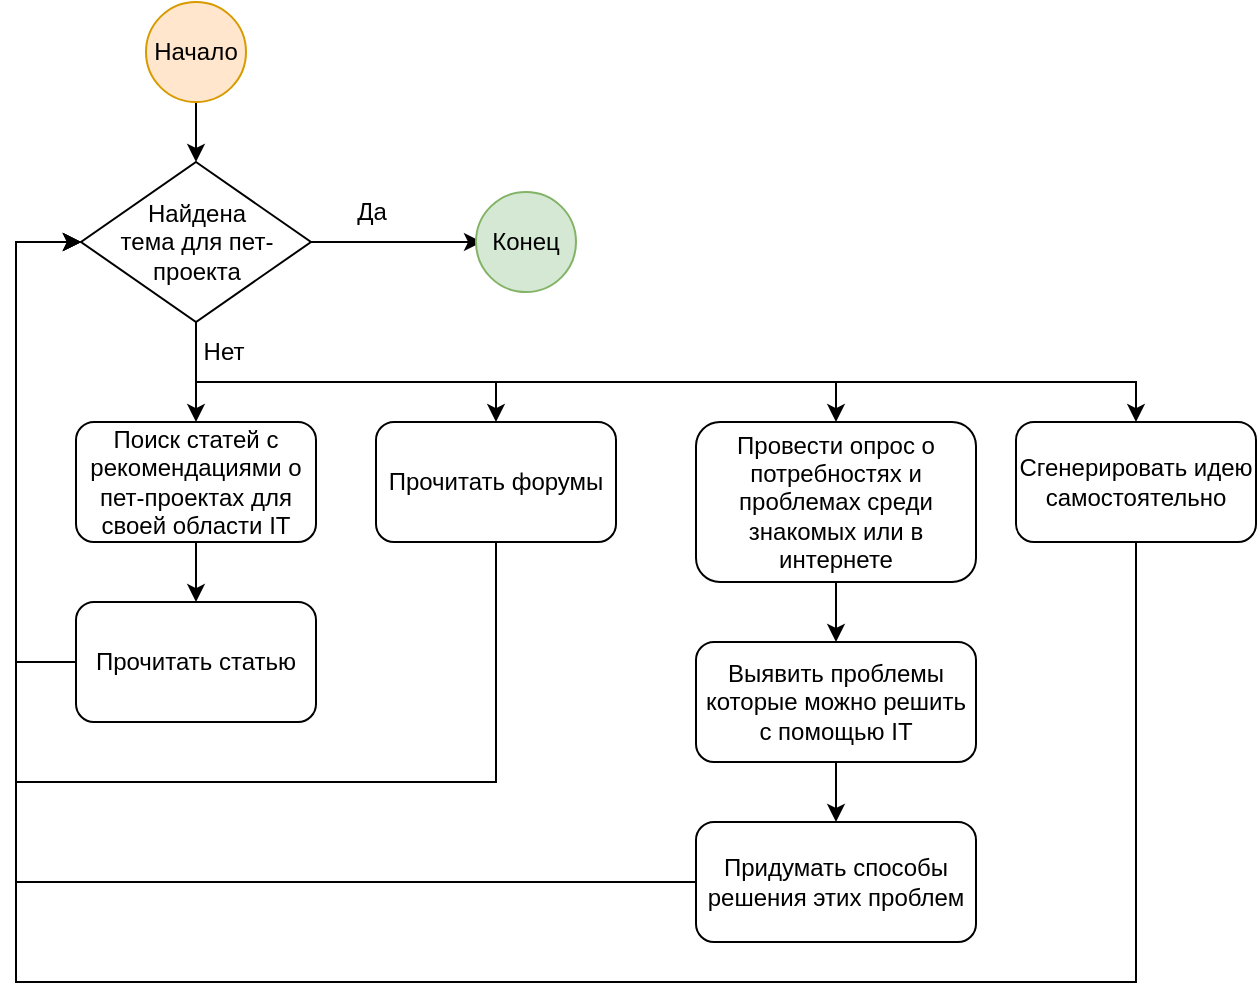 <mxfile version="20.5.3" type="device" pages="3"><diagram id="2lOVZuBWf6QniUmPYdVK" name="Поиск пет-проекта"><mxGraphModel dx="1468" dy="928" grid="1" gridSize="10" guides="1" tooltips="1" connect="1" arrows="1" fold="1" page="1" pageScale="1" pageWidth="827" pageHeight="1169" math="0" shadow="0"><root><mxCell id="0"/><mxCell id="1" parent="0"/><mxCell id="DqIhA3Y2AXgghRxV3WB7-12" style="edgeStyle=orthogonalEdgeStyle;rounded=0;orthogonalLoop=1;jettySize=auto;html=1;entryX=0.5;entryY=0;entryDx=0;entryDy=0;" edge="1" parent="1" source="DqIhA3Y2AXgghRxV3WB7-1" target="DqIhA3Y2AXgghRxV3WB7-5"><mxGeometry relative="1" as="geometry"/></mxCell><mxCell id="DqIhA3Y2AXgghRxV3WB7-1" value="Начало" style="ellipse;whiteSpace=wrap;html=1;aspect=fixed;fillColor=#ffe6cc;strokeColor=#d79b00;" vertex="1" parent="1"><mxGeometry x="345" y="150" width="50" height="50" as="geometry"/></mxCell><mxCell id="DqIhA3Y2AXgghRxV3WB7-13" style="edgeStyle=orthogonalEdgeStyle;rounded=0;orthogonalLoop=1;jettySize=auto;html=1;entryX=0;entryY=0.5;entryDx=0;entryDy=0;" edge="1" parent="1" source="DqIhA3Y2AXgghRxV3WB7-3" target="DqIhA3Y2AXgghRxV3WB7-5"><mxGeometry relative="1" as="geometry"><mxPoint x="260" y="290" as="targetPoint"/><Array as="points"><mxPoint x="280" y="480"/><mxPoint x="280" y="270"/></Array></mxGeometry></mxCell><mxCell id="DqIhA3Y2AXgghRxV3WB7-3" value="Прочитать статью" style="rounded=1;whiteSpace=wrap;html=1;" vertex="1" parent="1"><mxGeometry x="310" y="450.02" width="120" height="60" as="geometry"/></mxCell><mxCell id="DqIhA3Y2AXgghRxV3WB7-10" style="edgeStyle=orthogonalEdgeStyle;rounded=0;orthogonalLoop=1;jettySize=auto;html=1;entryX=0.5;entryY=0;entryDx=0;entryDy=0;" edge="1" parent="1" source="DqIhA3Y2AXgghRxV3WB7-4" target="DqIhA3Y2AXgghRxV3WB7-3"><mxGeometry relative="1" as="geometry"/></mxCell><mxCell id="DqIhA3Y2AXgghRxV3WB7-4" value="Поиск статей с рекомендациями о пет-проектах для своей области IT" style="rounded=1;whiteSpace=wrap;html=1;" vertex="1" parent="1"><mxGeometry x="310" y="360.02" width="120" height="60" as="geometry"/></mxCell><mxCell id="DqIhA3Y2AXgghRxV3WB7-11" style="edgeStyle=orthogonalEdgeStyle;rounded=0;orthogonalLoop=1;jettySize=auto;html=1;entryX=0.5;entryY=0;entryDx=0;entryDy=0;exitX=0.5;exitY=1;exitDx=0;exitDy=0;" edge="1" parent="1" source="DqIhA3Y2AXgghRxV3WB7-5" target="DqIhA3Y2AXgghRxV3WB7-4"><mxGeometry relative="1" as="geometry"><mxPoint x="370.0" y="330" as="sourcePoint"/><Array as="points"/></mxGeometry></mxCell><mxCell id="DqIhA3Y2AXgghRxV3WB7-14" style="edgeStyle=orthogonalEdgeStyle;rounded=0;orthogonalLoop=1;jettySize=auto;html=1;exitX=0.5;exitY=1;exitDx=0;exitDy=0;entryX=0.5;entryY=0;entryDx=0;entryDy=0;" edge="1" parent="1" source="DqIhA3Y2AXgghRxV3WB7-5" target="DqIhA3Y2AXgghRxV3WB7-6"><mxGeometry relative="1" as="geometry"><mxPoint x="370.0" y="330" as="sourcePoint"/><mxPoint x="540" y="360" as="targetPoint"/><Array as="points"><mxPoint x="370" y="340"/><mxPoint x="520" y="340"/></Array></mxGeometry></mxCell><mxCell id="DqIhA3Y2AXgghRxV3WB7-19" style="edgeStyle=orthogonalEdgeStyle;rounded=0;orthogonalLoop=1;jettySize=auto;html=1;" edge="1" parent="1" source="DqIhA3Y2AXgghRxV3WB7-5" target="DqIhA3Y2AXgghRxV3WB7-18"><mxGeometry relative="1" as="geometry"><Array as="points"><mxPoint x="370" y="340"/><mxPoint x="840" y="340"/></Array></mxGeometry></mxCell><mxCell id="DqIhA3Y2AXgghRxV3WB7-21" style="edgeStyle=orthogonalEdgeStyle;rounded=0;orthogonalLoop=1;jettySize=auto;html=1;" edge="1" parent="1" source="DqIhA3Y2AXgghRxV3WB7-5"><mxGeometry relative="1" as="geometry"><mxPoint x="513" y="270" as="targetPoint"/></mxGeometry></mxCell><mxCell id="oGjMpJ4Pp9eo3bC0v5wR-2" style="edgeStyle=orthogonalEdgeStyle;rounded=0;orthogonalLoop=1;jettySize=auto;html=1;entryX=0.5;entryY=0;entryDx=0;entryDy=0;" edge="1" parent="1" source="DqIhA3Y2AXgghRxV3WB7-5" target="KzqCQTsFyohLVOaWaVs1-1"><mxGeometry relative="1" as="geometry"><mxPoint x="700" y="360" as="targetPoint"/><Array as="points"><mxPoint x="370" y="340"/><mxPoint x="690" y="340"/></Array></mxGeometry></mxCell><mxCell id="DqIhA3Y2AXgghRxV3WB7-5" value="Найдена &lt;br&gt;тема для пет-проекта" style="rhombus;whiteSpace=wrap;html=1;" vertex="1" parent="1"><mxGeometry x="312.5" y="230" width="115" height="80" as="geometry"/></mxCell><mxCell id="DqIhA3Y2AXgghRxV3WB7-17" style="edgeStyle=orthogonalEdgeStyle;rounded=0;orthogonalLoop=1;jettySize=auto;html=1;entryX=0;entryY=0.5;entryDx=0;entryDy=0;" edge="1" parent="1" source="DqIhA3Y2AXgghRxV3WB7-6" target="DqIhA3Y2AXgghRxV3WB7-5"><mxGeometry relative="1" as="geometry"><Array as="points"><mxPoint x="520" y="540"/><mxPoint x="280" y="540"/><mxPoint x="280" y="270"/></Array></mxGeometry></mxCell><mxCell id="DqIhA3Y2AXgghRxV3WB7-6" value="Прочитать форумы" style="rounded=1;whiteSpace=wrap;html=1;" vertex="1" parent="1"><mxGeometry x="460" y="360.02" width="120" height="60" as="geometry"/></mxCell><mxCell id="DqIhA3Y2AXgghRxV3WB7-15" value="Нет" style="text;html=1;strokeColor=none;fillColor=none;align=center;verticalAlign=middle;whiteSpace=wrap;rounded=0;" vertex="1" parent="1"><mxGeometry x="354" y="310" width="60" height="30" as="geometry"/></mxCell><mxCell id="DqIhA3Y2AXgghRxV3WB7-16" value="Да" style="text;html=1;strokeColor=none;fillColor=none;align=center;verticalAlign=middle;whiteSpace=wrap;rounded=0;" vertex="1" parent="1"><mxGeometry x="427.5" y="240" width="60" height="30" as="geometry"/></mxCell><mxCell id="DqIhA3Y2AXgghRxV3WB7-26" style="edgeStyle=orthogonalEdgeStyle;rounded=0;orthogonalLoop=1;jettySize=auto;html=1;entryX=0;entryY=0.5;entryDx=0;entryDy=0;" edge="1" parent="1" source="DqIhA3Y2AXgghRxV3WB7-18" target="DqIhA3Y2AXgghRxV3WB7-5"><mxGeometry relative="1" as="geometry"><Array as="points"><mxPoint x="840" y="640"/><mxPoint x="280" y="640"/><mxPoint x="280" y="270"/></Array></mxGeometry></mxCell><mxCell id="DqIhA3Y2AXgghRxV3WB7-18" value="Сгенерировать идею самостоятельно" style="rounded=1;whiteSpace=wrap;html=1;" vertex="1" parent="1"><mxGeometry x="780" y="360.02" width="120" height="60" as="geometry"/></mxCell><mxCell id="DqIhA3Y2AXgghRxV3WB7-23" value="Конец" style="ellipse;whiteSpace=wrap;html=1;aspect=fixed;fillColor=#d5e8d4;strokeColor=#82b366;" vertex="1" parent="1"><mxGeometry x="510" y="245" width="50" height="50" as="geometry"/></mxCell><mxCell id="KzqCQTsFyohLVOaWaVs1-4" value="" style="edgeStyle=orthogonalEdgeStyle;rounded=0;orthogonalLoop=1;jettySize=auto;html=1;" edge="1" parent="1" source="KzqCQTsFyohLVOaWaVs1-1" target="KzqCQTsFyohLVOaWaVs1-3"><mxGeometry relative="1" as="geometry"/></mxCell><mxCell id="KzqCQTsFyohLVOaWaVs1-1" value="Провести опрос о потребностях и проблемах среди знакомых или в интернете" style="rounded=1;whiteSpace=wrap;html=1;" vertex="1" parent="1"><mxGeometry x="620" y="360.02" width="140" height="80" as="geometry"/></mxCell><mxCell id="KzqCQTsFyohLVOaWaVs1-6" value="" style="edgeStyle=orthogonalEdgeStyle;rounded=0;orthogonalLoop=1;jettySize=auto;html=1;" edge="1" parent="1" source="KzqCQTsFyohLVOaWaVs1-3" target="KzqCQTsFyohLVOaWaVs1-5"><mxGeometry relative="1" as="geometry"/></mxCell><mxCell id="KzqCQTsFyohLVOaWaVs1-3" value="Выявить проблемы которые можно решить с помощью IT" style="rounded=1;whiteSpace=wrap;html=1;" vertex="1" parent="1"><mxGeometry x="620" y="470" width="140" height="60" as="geometry"/></mxCell><mxCell id="KzqCQTsFyohLVOaWaVs1-8" style="edgeStyle=orthogonalEdgeStyle;rounded=0;orthogonalLoop=1;jettySize=auto;html=1;entryX=0;entryY=0.5;entryDx=0;entryDy=0;" edge="1" parent="1" source="KzqCQTsFyohLVOaWaVs1-5" target="DqIhA3Y2AXgghRxV3WB7-5"><mxGeometry relative="1" as="geometry"><mxPoint x="590.0" y="590" as="targetPoint"/><Array as="points"><mxPoint x="280" y="590"/><mxPoint x="280" y="270"/></Array></mxGeometry></mxCell><mxCell id="KzqCQTsFyohLVOaWaVs1-5" value="Придумать способы решения этих проблем" style="rounded=1;whiteSpace=wrap;html=1;" vertex="1" parent="1"><mxGeometry x="620" y="560" width="140" height="60" as="geometry"/></mxCell></root></mxGraphModel></diagram><diagram id="UJpGIwO4-A3EDCCmxUWE" name="Поиск хакатона"><mxGraphModel dx="864" dy="546" grid="1" gridSize="10" guides="1" tooltips="1" connect="1" arrows="1" fold="1" page="1" pageScale="1" pageWidth="827" pageHeight="1169" math="0" shadow="0"><root><mxCell id="0"/><mxCell id="1" parent="0"/><mxCell id="p2KZJ1mnx6SQJ6JmgM3l-1" style="edgeStyle=orthogonalEdgeStyle;rounded=0;orthogonalLoop=1;jettySize=auto;html=1;entryX=0.5;entryY=0;entryDx=0;entryDy=0;" edge="1" parent="1" source="p2KZJ1mnx6SQJ6JmgM3l-2" target="p2KZJ1mnx6SQJ6JmgM3l-4"><mxGeometry relative="1" as="geometry"/></mxCell><mxCell id="p2KZJ1mnx6SQJ6JmgM3l-2" value="Начало" style="ellipse;whiteSpace=wrap;html=1;aspect=fixed;fillColor=#ffe6cc;strokeColor=#d79b00;" vertex="1" parent="1"><mxGeometry x="312.5" y="70" width="50" height="50" as="geometry"/></mxCell><mxCell id="p2KZJ1mnx6SQJ6JmgM3l-3" style="edgeStyle=orthogonalEdgeStyle;rounded=0;orthogonalLoop=1;jettySize=auto;html=1;" edge="1" parent="1" source="p2KZJ1mnx6SQJ6JmgM3l-4"><mxGeometry relative="1" as="geometry"><mxPoint x="480.5" y="210" as="targetPoint"/></mxGeometry></mxCell><mxCell id="p2KZJ1mnx6SQJ6JmgM3l-8" style="edgeStyle=orthogonalEdgeStyle;rounded=0;orthogonalLoop=1;jettySize=auto;html=1;entryX=0.5;entryY=0;entryDx=0;entryDy=0;" edge="1" parent="1" source="p2KZJ1mnx6SQJ6JmgM3l-4" target="p2KZJ1mnx6SQJ6JmgM3l-7"><mxGeometry relative="1" as="geometry"/></mxCell><mxCell id="kb5p7DiBkWxlHz9XpEZ0-2" style="edgeStyle=orthogonalEdgeStyle;rounded=0;orthogonalLoop=1;jettySize=auto;html=1;exitX=0.5;exitY=1;exitDx=0;exitDy=0;entryX=0.5;entryY=0;entryDx=0;entryDy=0;" edge="1" parent="1" source="p2KZJ1mnx6SQJ6JmgM3l-4" target="kb5p7DiBkWxlHz9XpEZ0-1"><mxGeometry relative="1" as="geometry"><Array as="points"><mxPoint x="338" y="260"/><mxPoint x="670" y="260"/></Array></mxGeometry></mxCell><mxCell id="p2KZJ1mnx6SQJ6JmgM3l-4" value="Найден хакатон" style="rhombus;whiteSpace=wrap;html=1;" vertex="1" parent="1"><mxGeometry x="280" y="170" width="115" height="80" as="geometry"/></mxCell><mxCell id="p2KZJ1mnx6SQJ6JmgM3l-5" value="Да" style="text;html=1;strokeColor=none;fillColor=none;align=center;verticalAlign=middle;whiteSpace=wrap;rounded=0;" vertex="1" parent="1"><mxGeometry x="395" y="180" width="60" height="30" as="geometry"/></mxCell><mxCell id="p2KZJ1mnx6SQJ6JmgM3l-6" value="Конец" style="ellipse;whiteSpace=wrap;html=1;aspect=fixed;fillColor=#d5e8d4;strokeColor=#82b366;" vertex="1" parent="1"><mxGeometry x="477.5" y="185" width="50" height="50" as="geometry"/></mxCell><mxCell id="Rfe4WbV9eDbqBP-980Ts-2" value="" style="edgeStyle=orthogonalEdgeStyle;rounded=0;orthogonalLoop=1;jettySize=auto;html=1;exitX=0.5;exitY=1;exitDx=0;exitDy=0;entryX=0.5;entryY=0;entryDx=0;entryDy=0;" edge="1" parent="1" source="Rfe4WbV9eDbqBP-980Ts-1" target="Rfe4WbV9eDbqBP-980Ts-6"><mxGeometry relative="1" as="geometry"/></mxCell><mxCell id="Rfe4WbV9eDbqBP-980Ts-4" value="" style="edgeStyle=orthogonalEdgeStyle;rounded=0;orthogonalLoop=1;jettySize=auto;html=1;exitX=1;exitY=0.5;exitDx=0;exitDy=0;entryX=0.5;entryY=0;entryDx=0;entryDy=0;" edge="1" parent="1" source="Rfe4WbV9eDbqBP-980Ts-6" target="Rfe4WbV9eDbqBP-980Ts-3"><mxGeometry relative="1" as="geometry"><mxPoint x="340" y="590" as="targetPoint"/><Array as="points"><mxPoint x="515" y="500"/></Array></mxGeometry></mxCell><mxCell id="Rfe4WbV9eDbqBP-980Ts-7" style="edgeStyle=orthogonalEdgeStyle;rounded=0;orthogonalLoop=1;jettySize=auto;html=1;entryX=0.5;entryY=0;entryDx=0;entryDy=0;" edge="1" parent="1" source="p2KZJ1mnx6SQJ6JmgM3l-7" target="Rfe4WbV9eDbqBP-980Ts-1"><mxGeometry relative="1" as="geometry"/></mxCell><mxCell id="p2KZJ1mnx6SQJ6JmgM3l-7" value="Найти сайт/сообщество с хакатонами" style="rounded=1;whiteSpace=wrap;html=1;" vertex="1" parent="1"><mxGeometry x="277.5" y="280" width="120" height="60" as="geometry"/></mxCell><mxCell id="Rfe4WbV9eDbqBP-980Ts-1" value="Прочитать информацию о предлагаемых хакатонах" style="rounded=1;whiteSpace=wrap;html=1;" vertex="1" parent="1"><mxGeometry x="277.5" y="370" width="120" height="60" as="geometry"/></mxCell><mxCell id="QVwfdujfjfsO6-1d7CjC-2" value="" style="edgeStyle=orthogonalEdgeStyle;rounded=0;orthogonalLoop=1;jettySize=auto;html=1;" edge="1" parent="1" source="Rfe4WbV9eDbqBP-980Ts-3" target="QVwfdujfjfsO6-1d7CjC-1"><mxGeometry relative="1" as="geometry"><Array as="points"><mxPoint x="515" y="600"/><mxPoint x="460" y="600"/><mxPoint x="460" y="690"/></Array></mxGeometry></mxCell><mxCell id="Rfe4WbV9eDbqBP-980Ts-3" value="Подписаться на рассылку или новости о новых хакатонах" style="rounded=1;whiteSpace=wrap;html=1;" vertex="1" parent="1"><mxGeometry x="455" y="570" width="120" height="60" as="geometry"/></mxCell><mxCell id="Rfe4WbV9eDbqBP-980Ts-9" value="" style="edgeStyle=orthogonalEdgeStyle;rounded=0;orthogonalLoop=1;jettySize=auto;html=1;entryX=0;entryY=0.5;entryDx=0;entryDy=0;" edge="1" parent="1" source="Rfe4WbV9eDbqBP-980Ts-6" target="p2KZJ1mnx6SQJ6JmgM3l-4"><mxGeometry relative="1" as="geometry"><mxPoint x="320" y="585" as="targetPoint"/><Array as="points"><mxPoint x="250" y="500"/><mxPoint x="250" y="210"/></Array></mxGeometry></mxCell><mxCell id="Rfe4WbV9eDbqBP-980Ts-6" value="Хочу получать информацию о новых хакатонах" style="rhombus;whiteSpace=wrap;html=1;" vertex="1" parent="1"><mxGeometry x="267.5" y="460" width="140" height="80" as="geometry"/></mxCell><mxCell id="Rfe4WbV9eDbqBP-980Ts-10" value="Да" style="text;html=1;strokeColor=none;fillColor=none;align=center;verticalAlign=middle;whiteSpace=wrap;rounded=0;" vertex="1" parent="1"><mxGeometry x="407.5" y="470" width="60" height="30" as="geometry"/></mxCell><mxCell id="mpNEnVkP__jVvJj0R5J_-1" value="Нет" style="text;html=1;strokeColor=none;fillColor=none;align=center;verticalAlign=middle;whiteSpace=wrap;rounded=0;" vertex="1" parent="1"><mxGeometry x="300" y="250" width="30" height="30" as="geometry"/></mxCell><mxCell id="mpNEnVkP__jVvJj0R5J_-3" value="Нет" style="text;html=1;strokeColor=none;fillColor=none;align=center;verticalAlign=middle;whiteSpace=wrap;rounded=0;" vertex="1" parent="1"><mxGeometry x="250" y="470" width="30" height="30" as="geometry"/></mxCell><mxCell id="kb5p7DiBkWxlHz9XpEZ0-3" style="edgeStyle=orthogonalEdgeStyle;rounded=0;orthogonalLoop=1;jettySize=auto;html=1;entryX=0;entryY=0.5;entryDx=0;entryDy=0;" edge="1" parent="1" source="kb5p7DiBkWxlHz9XpEZ0-1" target="p2KZJ1mnx6SQJ6JmgM3l-4"><mxGeometry relative="1" as="geometry"><Array as="points"><mxPoint x="670" y="670"/><mxPoint x="220" y="670"/><mxPoint x="220" y="210"/></Array></mxGeometry></mxCell><mxCell id="kb5p7DiBkWxlHz9XpEZ0-1" value="Поиск хакатона с помощью нетворкинга" style="rounded=1;whiteSpace=wrap;html=1;" vertex="1" parent="1"><mxGeometry x="610" y="290" width="120" height="60" as="geometry"/></mxCell><mxCell id="QVwfdujfjfsO6-1d7CjC-3" style="edgeStyle=orthogonalEdgeStyle;rounded=0;orthogonalLoop=1;jettySize=auto;html=1;entryX=0;entryY=0.5;entryDx=0;entryDy=0;" edge="1" parent="1" source="QVwfdujfjfsO6-1d7CjC-1" target="p2KZJ1mnx6SQJ6JmgM3l-4"><mxGeometry relative="1" as="geometry"><mxPoint x="280" y="210" as="targetPoint"/><Array as="points"><mxPoint x="220" y="600"/><mxPoint x="220" y="210"/></Array></mxGeometry></mxCell><mxCell id="QVwfdujfjfsO6-1d7CjC-1" value="Ознакомиться с информацией из рассылки" style="rounded=1;whiteSpace=wrap;html=1;" vertex="1" parent="1"><mxGeometry x="277.5" y="570" width="120" height="60" as="geometry"/></mxCell></root></mxGraphModel></diagram><diagram id="dyiH21uGPG6K2Yk_t6eh" name="Поиск команды"><mxGraphModel dx="864" dy="546" grid="1" gridSize="10" guides="1" tooltips="1" connect="1" arrows="1" fold="1" page="1" pageScale="1" pageWidth="827" pageHeight="1169" math="0" shadow="0"><root><mxCell id="0"/><mxCell id="1" parent="0"/><mxCell id="jxhYxPBjPzCqWo9jlN94-1" style="edgeStyle=orthogonalEdgeStyle;rounded=0;orthogonalLoop=1;jettySize=auto;html=1;entryX=0.5;entryY=0;entryDx=0;entryDy=0;" edge="1" parent="1" source="jxhYxPBjPzCqWo9jlN94-2" target="jxhYxPBjPzCqWo9jlN94-4"><mxGeometry relative="1" as="geometry"/></mxCell><mxCell id="jxhYxPBjPzCqWo9jlN94-2" value="Начало" style="ellipse;whiteSpace=wrap;html=1;aspect=fixed;fillColor=#ffe6cc;strokeColor=#d79b00;" vertex="1" parent="1"><mxGeometry x="312.5" y="70" width="50" height="50" as="geometry"/></mxCell><mxCell id="jxhYxPBjPzCqWo9jlN94-3" style="edgeStyle=orthogonalEdgeStyle;rounded=0;orthogonalLoop=1;jettySize=auto;html=1;" edge="1" parent="1" source="jxhYxPBjPzCqWo9jlN94-4"><mxGeometry relative="1" as="geometry"><mxPoint x="480.5" y="210" as="targetPoint"/></mxGeometry></mxCell><mxCell id="jxhYxPBjPzCqWo9jlN94-12" value="" style="edgeStyle=orthogonalEdgeStyle;rounded=0;orthogonalLoop=1;jettySize=auto;html=1;entryX=0;entryY=0.5;entryDx=0;entryDy=0;" edge="1" parent="1" source="jxhYxPBjPzCqWo9jlN94-4" target="OxJWfDsDibf45VoP7Dks-3"><mxGeometry relative="1" as="geometry"><mxPoint x="337.5" y="290" as="targetPoint"/><Array as="points"><mxPoint x="338" y="340"/></Array></mxGeometry></mxCell><mxCell id="jxhYxPBjPzCqWo9jlN94-4" value="Есть команда?" style="rhombus;whiteSpace=wrap;html=1;" vertex="1" parent="1"><mxGeometry x="280" y="170" width="115" height="80" as="geometry"/></mxCell><mxCell id="jxhYxPBjPzCqWo9jlN94-5" value="Да" style="text;html=1;strokeColor=none;fillColor=none;align=center;verticalAlign=middle;whiteSpace=wrap;rounded=0;" vertex="1" parent="1"><mxGeometry x="395" y="180" width="60" height="30" as="geometry"/></mxCell><mxCell id="jxhYxPBjPzCqWo9jlN94-6" value="Конец" style="ellipse;whiteSpace=wrap;html=1;aspect=fixed;fillColor=#d5e8d4;strokeColor=#82b366;" vertex="1" parent="1"><mxGeometry x="710" y="185" width="50" height="50" as="geometry"/></mxCell><mxCell id="jxhYxPBjPzCqWo9jlN94-10" value="" style="edgeStyle=orthogonalEdgeStyle;rounded=0;orthogonalLoop=1;jettySize=auto;html=1;entryX=0.5;entryY=0;entryDx=0;entryDy=0;" edge="1" parent="1" source="jxhYxPBjPzCqWo9jlN94-8" target="OxJWfDsDibf45VoP7Dks-3"><mxGeometry relative="1" as="geometry"><mxPoint x="655.0" y="310" as="targetPoint"/></mxGeometry></mxCell><mxCell id="OxJWfDsDibf45VoP7Dks-8" style="edgeStyle=orthogonalEdgeStyle;rounded=0;orthogonalLoop=1;jettySize=auto;html=1;entryX=0;entryY=0.5;entryDx=0;entryDy=0;" edge="1" parent="1" source="jxhYxPBjPzCqWo9jlN94-8" target="jxhYxPBjPzCqWo9jlN94-6"><mxGeometry relative="1" as="geometry"/></mxCell><mxCell id="jxhYxPBjPzCqWo9jlN94-8" value="Команда &lt;br&gt;полностью собрана?" style="rhombus;whiteSpace=wrap;html=1;" vertex="1" parent="1"><mxGeometry x="480" y="170" width="115" height="80" as="geometry"/></mxCell><mxCell id="OxJWfDsDibf45VoP7Dks-1" value="Нет" style="text;html=1;strokeColor=none;fillColor=none;align=center;verticalAlign=middle;whiteSpace=wrap;rounded=0;" vertex="1" parent="1"><mxGeometry x="340" y="250" width="30" height="30" as="geometry"/></mxCell><mxCell id="OxJWfDsDibf45VoP7Dks-2" value="Нет" style="text;html=1;strokeColor=none;fillColor=none;align=center;verticalAlign=middle;whiteSpace=wrap;rounded=0;" vertex="1" parent="1"><mxGeometry x="510" y="250" width="30" height="30" as="geometry"/></mxCell><mxCell id="OxJWfDsDibf45VoP7Dks-5" value="" style="edgeStyle=orthogonalEdgeStyle;rounded=0;orthogonalLoop=1;jettySize=auto;html=1;" edge="1" parent="1" source="OxJWfDsDibf45VoP7Dks-3" target="OxJWfDsDibf45VoP7Dks-4"><mxGeometry relative="1" as="geometry"/></mxCell><mxCell id="OxJWfDsDibf45VoP7Dks-10" value="" style="edgeStyle=orthogonalEdgeStyle;rounded=0;orthogonalLoop=1;jettySize=auto;html=1;" edge="1" parent="1" source="OxJWfDsDibf45VoP7Dks-3" target="OxJWfDsDibf45VoP7Dks-9"><mxGeometry relative="1" as="geometry"/></mxCell><mxCell id="ZGu2f6lWs2Rxganh0owT-1" style="edgeStyle=orthogonalEdgeStyle;rounded=0;orthogonalLoop=1;jettySize=auto;html=1;entryX=0.5;entryY=0;entryDx=0;entryDy=0;" edge="1" parent="1" source="OxJWfDsDibf45VoP7Dks-3" target="OxJWfDsDibf45VoP7Dks-17"><mxGeometry relative="1" as="geometry"/></mxCell><mxCell id="OxJWfDsDibf45VoP7Dks-3" value="Платформа&lt;br&gt;&amp;nbsp;хакатона может помочь в поиске?" style="rhombus;whiteSpace=wrap;html=1;" vertex="1" parent="1"><mxGeometry x="465" y="300" width="145" height="80" as="geometry"/></mxCell><mxCell id="ZGu2f6lWs2Rxganh0owT-10" style="edgeStyle=orthogonalEdgeStyle;rounded=0;orthogonalLoop=1;jettySize=auto;html=1;" edge="1" parent="1" source="OxJWfDsDibf45VoP7Dks-4"><mxGeometry relative="1" as="geometry"><mxPoint x="330" y="140" as="targetPoint"/><Array as="points"><mxPoint x="680" y="510"/><mxPoint x="230" y="510"/><mxPoint x="230" y="140"/></Array></mxGeometry></mxCell><mxCell id="OxJWfDsDibf45VoP7Dks-4" value="Поиск через социальные сети (объявления, чаты)" style="rounded=1;whiteSpace=wrap;html=1;" vertex="1" parent="1"><mxGeometry x="620" y="410" width="120" height="60" as="geometry"/></mxCell><mxCell id="OxJWfDsDibf45VoP7Dks-6" value="Нет" style="text;html=1;strokeColor=none;fillColor=none;align=center;verticalAlign=middle;whiteSpace=wrap;rounded=0;" vertex="1" parent="1"><mxGeometry x="615" y="310" width="30" height="30" as="geometry"/></mxCell><mxCell id="OxJWfDsDibf45VoP7Dks-7" value="Да" style="text;html=1;strokeColor=none;fillColor=none;align=center;verticalAlign=middle;whiteSpace=wrap;rounded=0;" vertex="1" parent="1"><mxGeometry x="600" y="170" width="60" height="30" as="geometry"/></mxCell><mxCell id="ZGu2f6lWs2Rxganh0owT-7" style="edgeStyle=orthogonalEdgeStyle;rounded=0;orthogonalLoop=1;jettySize=auto;html=1;" edge="1" parent="1" source="OxJWfDsDibf45VoP7Dks-9"><mxGeometry relative="1" as="geometry"><mxPoint x="330" y="150" as="targetPoint"/><Array as="points"><mxPoint x="538" y="490"/><mxPoint x="260" y="490"/><mxPoint x="260" y="150"/></Array></mxGeometry></mxCell><mxCell id="OxJWfDsDibf45VoP7Dks-9" value="Воспользоваться платформой хакатона для поиска" style="rounded=1;whiteSpace=wrap;html=1;" vertex="1" parent="1"><mxGeometry x="477.5" y="410" width="120" height="60" as="geometry"/></mxCell><mxCell id="OxJWfDsDibf45VoP7Dks-14" value="Да" style="text;html=1;strokeColor=none;fillColor=none;align=center;verticalAlign=middle;whiteSpace=wrap;rounded=0;" vertex="1" parent="1"><mxGeometry x="510" y="380" width="27.5" height="30" as="geometry"/></mxCell><mxCell id="ZGu2f6lWs2Rxganh0owT-12" style="edgeStyle=orthogonalEdgeStyle;rounded=0;orthogonalLoop=1;jettySize=auto;html=1;" edge="1" parent="1" source="OxJWfDsDibf45VoP7Dks-17"><mxGeometry relative="1" as="geometry"><mxPoint x="330" y="130" as="targetPoint"/><Array as="points"><mxPoint x="820" y="530"/><mxPoint x="200" y="530"/><mxPoint x="200" y="130"/></Array></mxGeometry></mxCell><mxCell id="OxJWfDsDibf45VoP7Dks-17" value="Поиск с помощью нетворкинга (знакомые, мероприятия, конференции)" style="rounded=1;whiteSpace=wrap;html=1;" vertex="1" parent="1"><mxGeometry x="760" y="400" width="140" height="80" as="geometry"/></mxCell></root></mxGraphModel></diagram></mxfile>